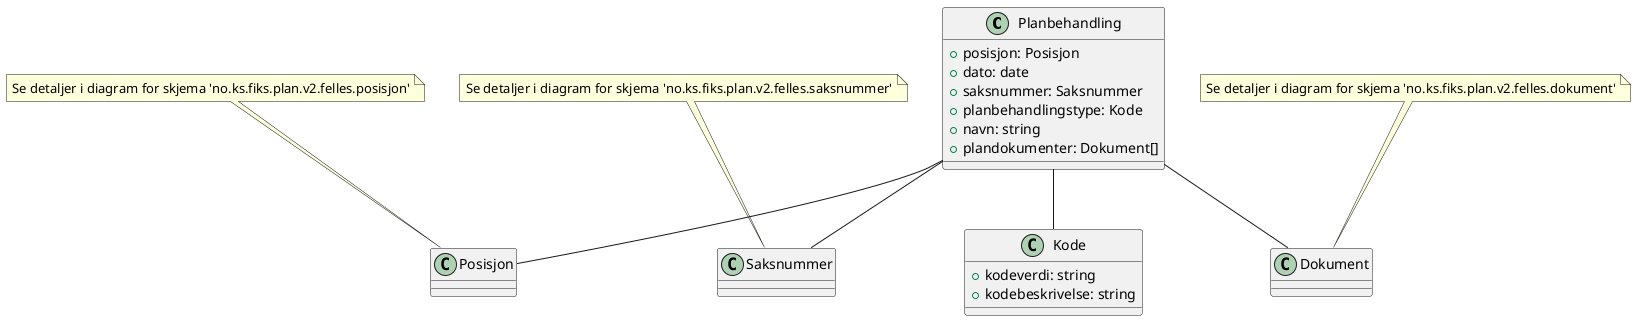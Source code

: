 @startuml
class Planbehandling {
    +posisjon: Posisjon
    +dato: date
    +saksnummer: Saksnummer
    +planbehandlingstype: Kode
    +navn: string
    +plandokumenter: Dokument[]
}

Planbehandling -- Posisjon
Planbehandling -- Saksnummer
Planbehandling -- Kode
Planbehandling -- Dokument

note top of Posisjon : Se detaljer i diagram for skjema 'no.ks.fiks.plan.v2.felles.posisjon'
note top of Saksnummer : Se detaljer i diagram for skjema 'no.ks.fiks.plan.v2.felles.saksnummer'
note top of Dokument : Se detaljer i diagram for skjema 'no.ks.fiks.plan.v2.felles.dokument'

class Kode {
    +kodeverdi: string
    +kodebeskrivelse: string
}

@enduml
